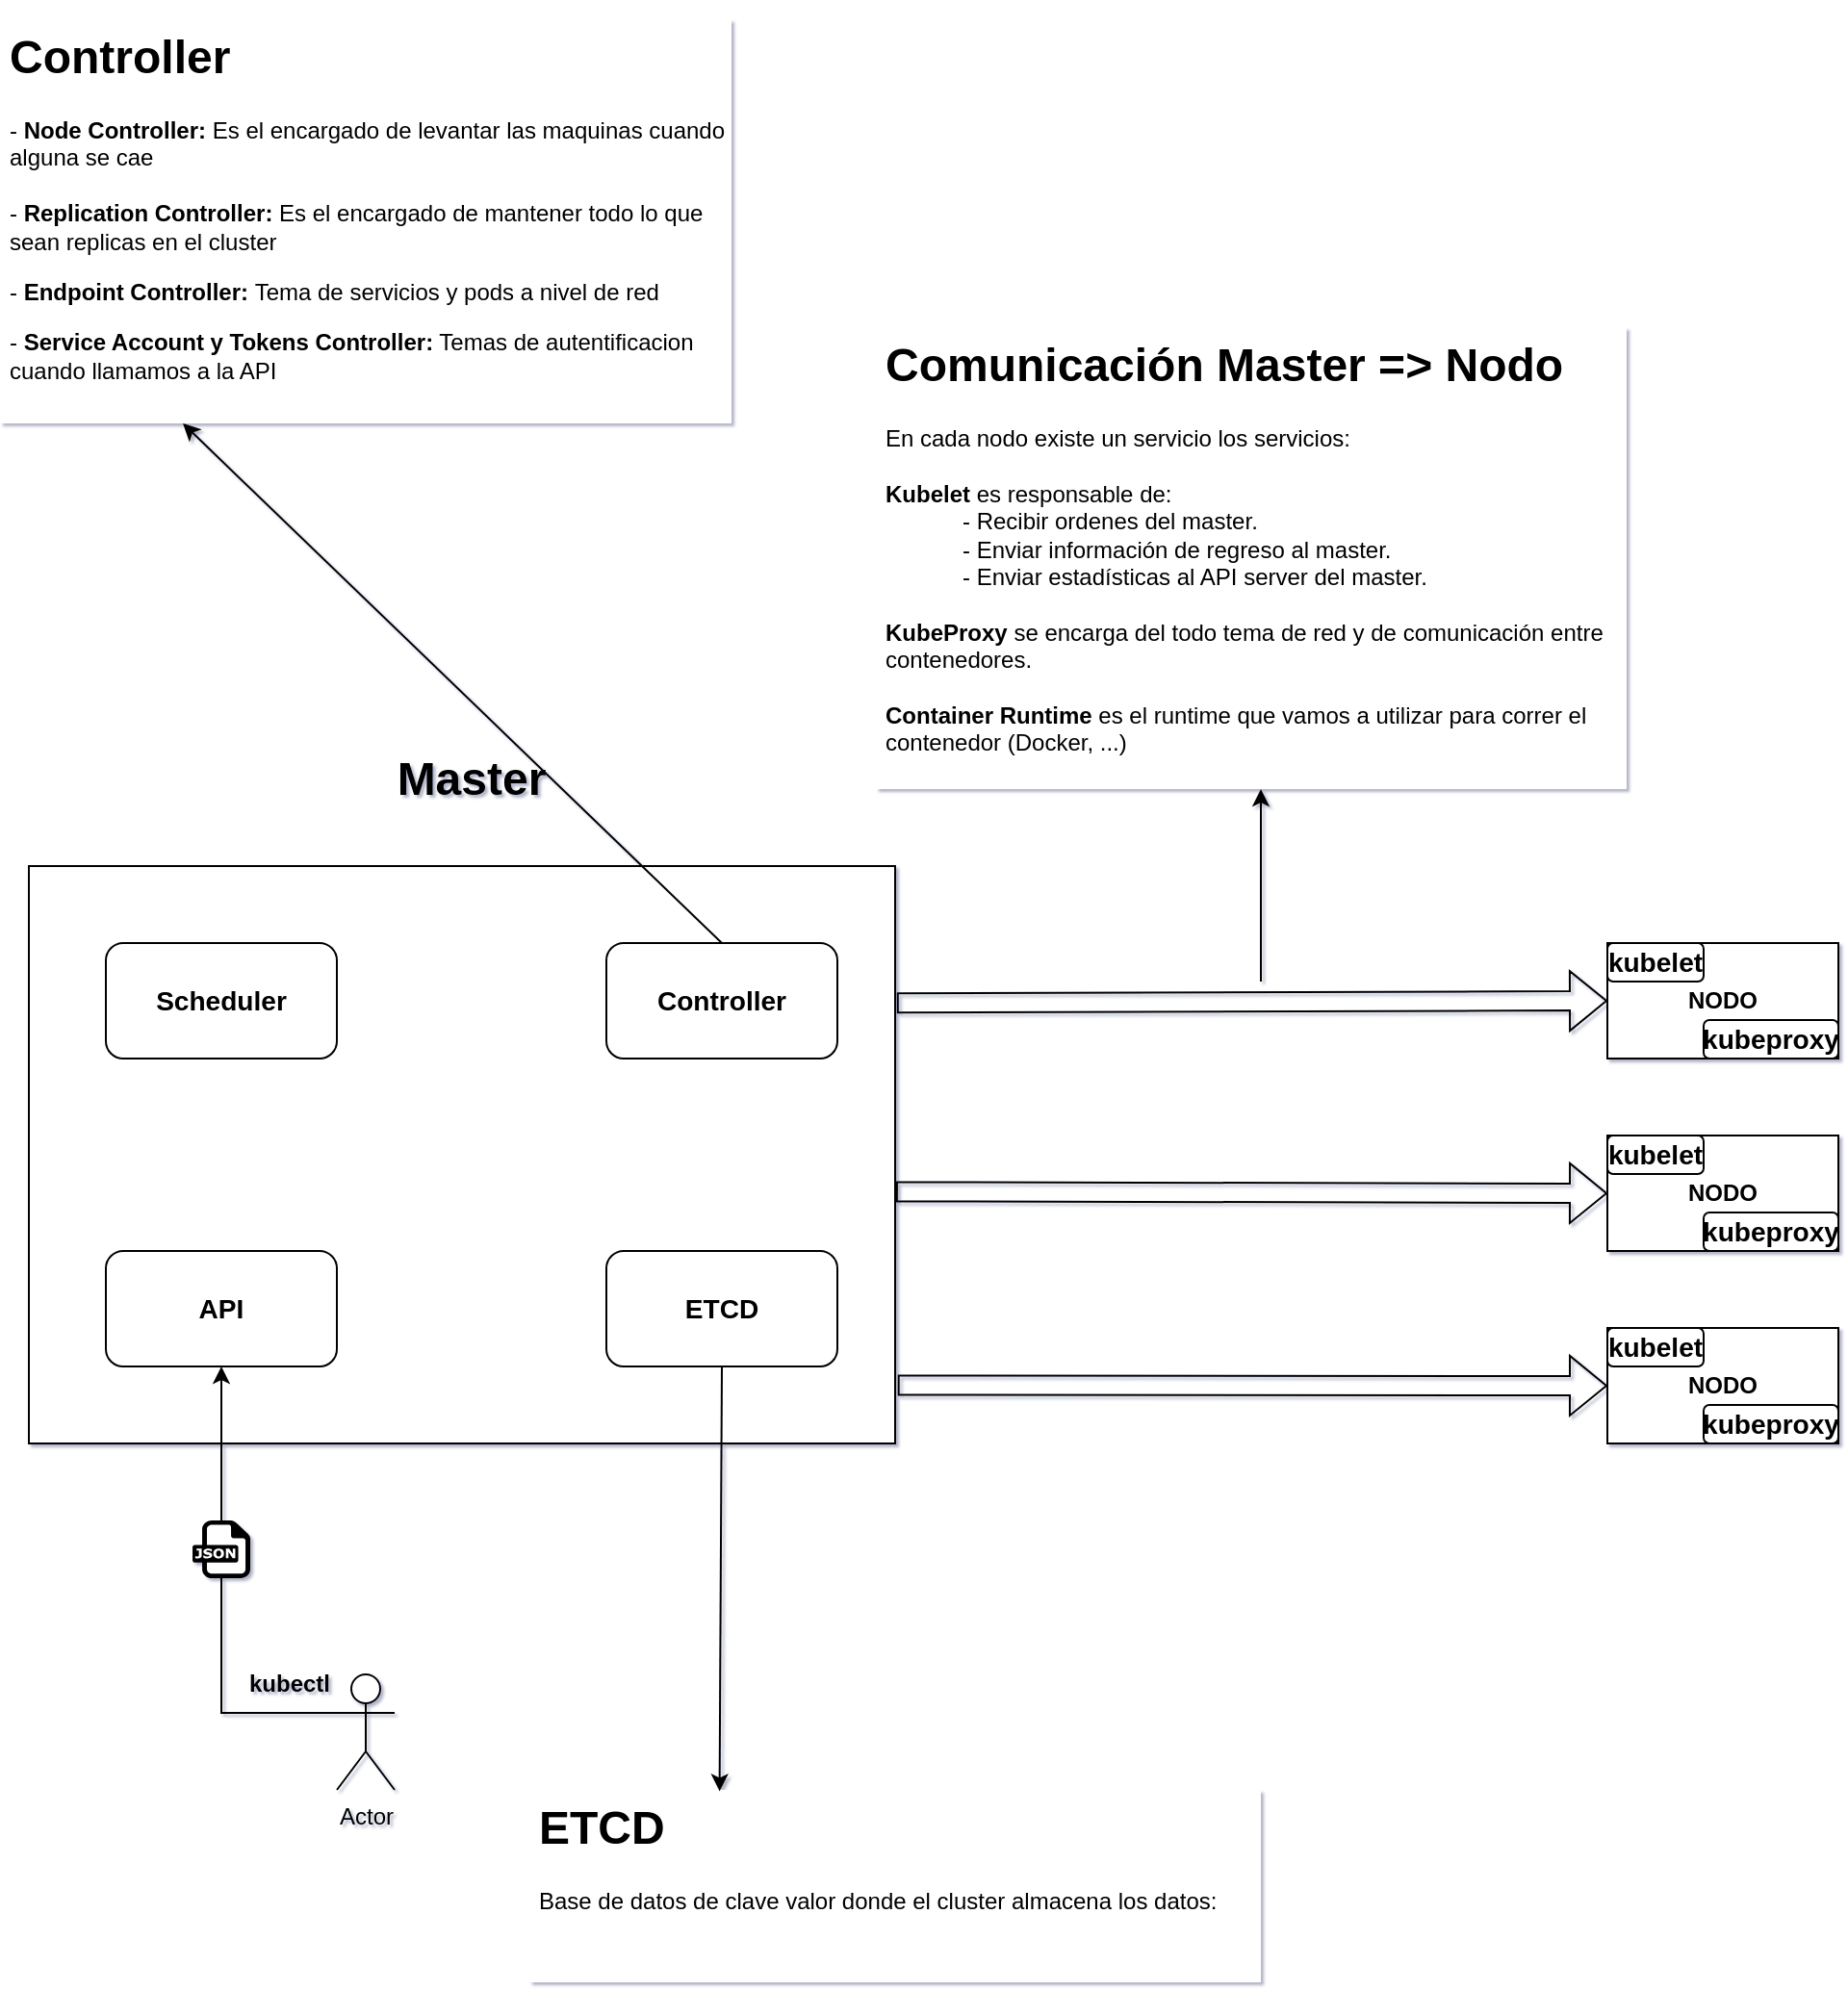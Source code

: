 <mxfile pages="2">
    <diagram name="K8S" id="Vjpy3lBuLtXeKduoaiA-">
        <mxGraphModel dx="1515" dy="5816" grid="1" gridSize="10" guides="1" tooltips="1" connect="1" arrows="1" fold="1" page="1" pageScale="1" pageWidth="3300" pageHeight="4681" math="0" shadow="1">
            <root>
                <mxCell id="0"/>
                <mxCell id="1" parent="0"/>
                <mxCell id="cv1GT-sR5vhkXfy8atz5-1" value="" style="rounded=0;whiteSpace=wrap;html=1;" parent="1" vertex="1">
                    <mxGeometry x="440" y="240" width="450" height="300" as="geometry"/>
                </mxCell>
                <mxCell id="cv1GT-sR5vhkXfy8atz5-2" value="&lt;h1&gt;Master&lt;/h1&gt;" style="text;html=1;strokeColor=none;fillColor=none;align=center;verticalAlign=middle;whiteSpace=wrap;rounded=0;" parent="1" vertex="1">
                    <mxGeometry x="610" y="180" width="120" height="30" as="geometry"/>
                </mxCell>
                <mxCell id="cv1GT-sR5vhkXfy8atz5-3" value="&lt;h3&gt;Scheduler&lt;/h3&gt;" style="rounded=1;whiteSpace=wrap;html=1;" parent="1" vertex="1">
                    <mxGeometry x="480" y="280" width="120" height="60" as="geometry"/>
                </mxCell>
                <mxCell id="cv1GT-sR5vhkXfy8atz5-4" value="&lt;h3&gt;Controller&lt;/h3&gt;" style="rounded=1;whiteSpace=wrap;html=1;" parent="1" vertex="1">
                    <mxGeometry x="740" y="280" width="120" height="60" as="geometry"/>
                </mxCell>
                <mxCell id="cv1GT-sR5vhkXfy8atz5-5" value="&lt;h3&gt;API&lt;/h3&gt;" style="rounded=1;whiteSpace=wrap;html=1;" parent="1" vertex="1">
                    <mxGeometry x="480" y="440" width="120" height="60" as="geometry"/>
                </mxCell>
                <mxCell id="cv1GT-sR5vhkXfy8atz5-6" value="&lt;h1&gt;Controller&lt;/h1&gt;&lt;div&gt;- &lt;b&gt;Node Controller:&lt;/b&gt; Es el encargado de levantar las maquinas cuando alguna se cae&lt;/div&gt;&lt;div&gt;&lt;br&gt;&lt;/div&gt;&lt;div&gt;- &lt;b&gt;Replication Controller:&lt;/b&gt; Es el encargado de mantener todo lo que sean replicas en el cluster&lt;/div&gt;&lt;p&gt;- &lt;b&gt;Endpoint Controller: &lt;/b&gt;Tema de servicios y pods a nivel de red&lt;/p&gt;&lt;p&gt;- &lt;b&gt;Service Account y Tokens Controller:&lt;/b&gt; Temas de autentificacion cuando llamamos a la API&lt;/p&gt;" style="text;html=1;strokeColor=none;fillColor=default;spacing=5;spacingTop=-20;whiteSpace=wrap;overflow=hidden;rounded=0;" parent="1" vertex="1">
                    <mxGeometry x="425" y="-200" width="380" height="210" as="geometry"/>
                </mxCell>
                <mxCell id="cv1GT-sR5vhkXfy8atz5-7" value="" style="endArrow=classic;html=1;rounded=0;entryX=0.25;entryY=1;entryDx=0;entryDy=0;" parent="1" target="cv1GT-sR5vhkXfy8atz5-6" edge="1">
                    <mxGeometry width="50" height="50" relative="1" as="geometry">
                        <mxPoint x="800" y="280" as="sourcePoint"/>
                        <mxPoint x="850" y="230" as="targetPoint"/>
                    </mxGeometry>
                </mxCell>
                <mxCell id="cv1GT-sR5vhkXfy8atz5-8" value="Actor" style="shape=umlActor;verticalLabelPosition=bottom;verticalAlign=top;html=1;outlineConnect=0;" parent="1" vertex="1">
                    <mxGeometry x="600" y="660" width="30" height="60" as="geometry"/>
                </mxCell>
                <mxCell id="cv1GT-sR5vhkXfy8atz5-9" value="&lt;h3&gt;ETCD&lt;/h3&gt;" style="rounded=1;whiteSpace=wrap;html=1;" parent="1" vertex="1">
                    <mxGeometry x="740" y="440" width="120" height="60" as="geometry"/>
                </mxCell>
                <mxCell id="cv1GT-sR5vhkXfy8atz5-10" value="" style="endArrow=classic;html=1;rounded=0;entryX=0.5;entryY=1;entryDx=0;entryDy=0;" parent="1" source="cv1GT-sR5vhkXfy8atz5-12" target="cv1GT-sR5vhkXfy8atz5-5" edge="1">
                    <mxGeometry width="50" height="50" relative="1" as="geometry">
                        <mxPoint x="810" y="290" as="sourcePoint"/>
                        <mxPoint x="970" y="135" as="targetPoint"/>
                        <Array as="points"/>
                    </mxGeometry>
                </mxCell>
                <mxCell id="cv1GT-sR5vhkXfy8atz5-13" value="&lt;b&gt;kubectl&lt;/b&gt;" style="text;html=1;align=center;verticalAlign=middle;resizable=0;points=[];autosize=1;strokeColor=none;fillColor=none;" parent="1" vertex="1">
                    <mxGeometry x="540" y="650" width="70" height="30" as="geometry"/>
                </mxCell>
                <mxCell id="cv1GT-sR5vhkXfy8atz5-14" value="" style="endArrow=none;html=1;rounded=0;entryX=0.5;entryY=1;entryDx=0;entryDy=0;exitX=0;exitY=0.333;exitDx=0;exitDy=0;exitPerimeter=0;endFill=0;" parent="1" source="cv1GT-sR5vhkXfy8atz5-8" target="cv1GT-sR5vhkXfy8atz5-12" edge="1">
                    <mxGeometry width="50" height="50" relative="1" as="geometry">
                        <mxPoint x="600" y="680" as="sourcePoint"/>
                        <mxPoint x="540" y="500" as="targetPoint"/>
                        <Array as="points">
                            <mxPoint x="540" y="680"/>
                        </Array>
                    </mxGeometry>
                </mxCell>
                <mxCell id="cv1GT-sR5vhkXfy8atz5-12" value="" style="dashed=0;outlineConnect=0;html=1;align=center;labelPosition=center;verticalLabelPosition=bottom;verticalAlign=top;shape=mxgraph.weblogos.json" parent="1" vertex="1">
                    <mxGeometry x="525" y="580" width="30" height="30" as="geometry"/>
                </mxCell>
                <mxCell id="cv1GT-sR5vhkXfy8atz5-15" value="&lt;h1&gt;ETCD&lt;/h1&gt;&lt;div&gt;Base de datos de clave valor donde el cluster almacena los datos:&lt;/div&gt;" style="text;html=1;strokeColor=none;fillColor=default;spacing=5;spacingTop=-20;whiteSpace=wrap;overflow=hidden;rounded=0;" parent="1" vertex="1">
                    <mxGeometry x="700" y="720" width="380" height="100" as="geometry"/>
                </mxCell>
                <mxCell id="cv1GT-sR5vhkXfy8atz5-17" value="" style="endArrow=classic;html=1;rounded=0;entryX=0.26;entryY=0.007;entryDx=0;entryDy=0;entryPerimeter=0;" parent="1" target="cv1GT-sR5vhkXfy8atz5-15" edge="1">
                    <mxGeometry width="50" height="50" relative="1" as="geometry">
                        <mxPoint x="800" y="500" as="sourcePoint"/>
                        <mxPoint x="960" y="345" as="targetPoint"/>
                    </mxGeometry>
                </mxCell>
                <mxCell id="cv1GT-sR5vhkXfy8atz5-18" value="&lt;b&gt;NODO&lt;/b&gt;" style="rounded=0;whiteSpace=wrap;html=1;" parent="1" vertex="1">
                    <mxGeometry x="1260" y="280" width="120" height="60" as="geometry"/>
                </mxCell>
                <mxCell id="cv1GT-sR5vhkXfy8atz5-19" value="&lt;b&gt;NODO&lt;/b&gt;" style="rounded=0;whiteSpace=wrap;html=1;" parent="1" vertex="1">
                    <mxGeometry x="1260" y="380" width="120" height="60" as="geometry"/>
                </mxCell>
                <mxCell id="cv1GT-sR5vhkXfy8atz5-20" value="&lt;b&gt;NODO&lt;/b&gt;" style="rounded=0;whiteSpace=wrap;html=1;" parent="1" vertex="1">
                    <mxGeometry x="1260" y="480" width="120" height="60" as="geometry"/>
                </mxCell>
                <mxCell id="cv1GT-sR5vhkXfy8atz5-23" value="" style="shape=flexArrow;endArrow=classic;html=1;rounded=0;entryX=0;entryY=0.5;entryDx=0;entryDy=0;exitX=1.002;exitY=0.237;exitDx=0;exitDy=0;exitPerimeter=0;" parent="1" source="cv1GT-sR5vhkXfy8atz5-1" target="cv1GT-sR5vhkXfy8atz5-18" edge="1">
                    <mxGeometry width="50" height="50" relative="1" as="geometry">
                        <mxPoint x="950" y="330" as="sourcePoint"/>
                        <mxPoint x="1000" y="280" as="targetPoint"/>
                    </mxGeometry>
                </mxCell>
                <mxCell id="cv1GT-sR5vhkXfy8atz5-24" value="" style="shape=flexArrow;endArrow=classic;html=1;rounded=0;entryX=0;entryY=0.5;entryDx=0;entryDy=0;exitX=1.001;exitY=0.564;exitDx=0;exitDy=0;exitPerimeter=0;" parent="1" source="cv1GT-sR5vhkXfy8atz5-1" target="cv1GT-sR5vhkXfy8atz5-19" edge="1">
                    <mxGeometry width="50" height="50" relative="1" as="geometry">
                        <mxPoint x="890" y="405" as="sourcePoint"/>
                        <mxPoint x="1080" y="400" as="targetPoint"/>
                    </mxGeometry>
                </mxCell>
                <mxCell id="cv1GT-sR5vhkXfy8atz5-25" value="" style="shape=flexArrow;endArrow=classic;html=1;rounded=0;entryX=0;entryY=0.5;entryDx=0;entryDy=0;exitX=1.003;exitY=0.899;exitDx=0;exitDy=0;exitPerimeter=0;" parent="1" source="cv1GT-sR5vhkXfy8atz5-1" target="cv1GT-sR5vhkXfy8atz5-20" edge="1">
                    <mxGeometry width="50" height="50" relative="1" as="geometry">
                        <mxPoint x="890.33" y="509.01" as="sourcePoint"/>
                        <mxPoint x="1080" y="510.99" as="targetPoint"/>
                    </mxGeometry>
                </mxCell>
                <mxCell id="cv1GT-sR5vhkXfy8atz5-26" value="&lt;h1&gt;Comunicación Master =&amp;gt; Nodo&lt;/h1&gt;&lt;div&gt;En cada nodo existe un servicio los servicios:&amp;nbsp;&lt;/div&gt;&lt;div&gt;&lt;br&gt;&lt;/div&gt;&lt;div&gt;&lt;b&gt;Kubelet &lt;/b&gt;es responsable de:&lt;/div&gt;&lt;blockquote style=&quot;margin: 0 0 0 40px; border: none; padding: 0px;&quot;&gt;&lt;div&gt;- Recibir ordenes del master.&lt;/div&gt;&lt;div&gt;- Enviar información de regreso al master.&lt;/div&gt;&lt;div&gt;- Enviar estadísticas al API server del master.&lt;/div&gt;&lt;/blockquote&gt;&lt;div&gt;&lt;br&gt;&lt;/div&gt;&lt;div&gt;&lt;b&gt;KubeProxy &lt;/b&gt;se encarga del todo tema de red y de comunicación entre contenedores.&lt;/div&gt;&lt;div&gt;&lt;br&gt;&lt;/div&gt;&lt;div&gt;&lt;b&gt;Container Runtime &lt;/b&gt;es el runtime que vamos a utilizar para correr el contenedor (Docker, ...)&lt;/div&gt;" style="text;html=1;strokeColor=none;fillColor=default;spacing=5;spacingTop=-20;whiteSpace=wrap;overflow=hidden;rounded=0;" parent="1" vertex="1">
                    <mxGeometry x="880" y="-40" width="390" height="240" as="geometry"/>
                </mxCell>
                <mxCell id="cv1GT-sR5vhkXfy8atz5-27" value="&lt;h3&gt;kubelet&lt;/h3&gt;" style="rounded=1;whiteSpace=wrap;html=1;" parent="1" vertex="1">
                    <mxGeometry x="1260" y="280" width="50" height="20" as="geometry"/>
                </mxCell>
                <mxCell id="cv1GT-sR5vhkXfy8atz5-28" value="&lt;h3&gt;kubelet&lt;/h3&gt;" style="rounded=1;whiteSpace=wrap;html=1;" parent="1" vertex="1">
                    <mxGeometry x="1260" y="380" width="50" height="20" as="geometry"/>
                </mxCell>
                <mxCell id="cv1GT-sR5vhkXfy8atz5-29" value="&lt;h3&gt;kubelet&lt;/h3&gt;" style="rounded=1;whiteSpace=wrap;html=1;" parent="1" vertex="1">
                    <mxGeometry x="1260" y="480" width="50" height="20" as="geometry"/>
                </mxCell>
                <mxCell id="cv1GT-sR5vhkXfy8atz5-30" value="" style="endArrow=classic;html=1;rounded=0;entryX=0.25;entryY=1;entryDx=0;entryDy=0;" parent="1" edge="1">
                    <mxGeometry width="50" height="50" relative="1" as="geometry">
                        <mxPoint x="1080" y="300" as="sourcePoint"/>
                        <mxPoint x="1080" y="200" as="targetPoint"/>
                    </mxGeometry>
                </mxCell>
                <mxCell id="cv1GT-sR5vhkXfy8atz5-31" value="&lt;h3&gt;kubeproxy&lt;/h3&gt;" style="rounded=1;whiteSpace=wrap;html=1;" parent="1" vertex="1">
                    <mxGeometry x="1310" y="320" width="70" height="20" as="geometry"/>
                </mxCell>
                <mxCell id="cv1GT-sR5vhkXfy8atz5-32" value="&lt;h3&gt;kubeproxy&lt;/h3&gt;" style="rounded=1;whiteSpace=wrap;html=1;" parent="1" vertex="1">
                    <mxGeometry x="1310" y="420" width="70" height="20" as="geometry"/>
                </mxCell>
                <mxCell id="cv1GT-sR5vhkXfy8atz5-33" value="&lt;h3&gt;kubeproxy&lt;/h3&gt;" style="rounded=1;whiteSpace=wrap;html=1;" parent="1" vertex="1">
                    <mxGeometry x="1310" y="520" width="70" height="20" as="geometry"/>
                </mxCell>
            </root>
        </mxGraphModel>
    </diagram>
    <diagram id="61Wq1ktY6V_UcU-5DUyr" name="History">
        <mxGraphModel dx="2020" dy="1513" grid="1" gridSize="10" guides="1" tooltips="1" connect="1" arrows="1" fold="1" page="1" pageScale="1" pageWidth="3300" pageHeight="4681" math="0" shadow="0">
            <root>
                <mxCell id="0"/>
                <mxCell id="1" parent="0"/>
                <mxCell id="0SYi9y5Q27PvZOcWCQNd-48" value="" style="rounded=1;whiteSpace=wrap;html=1;" parent="1" vertex="1">
                    <mxGeometry x="1490" y="360" width="300" height="300" as="geometry"/>
                </mxCell>
                <mxCell id="0SYi9y5Q27PvZOcWCQNd-47" value="" style="rounded=1;whiteSpace=wrap;html=1;" parent="1" vertex="1">
                    <mxGeometry x="1050" y="320" width="300" height="340" as="geometry"/>
                </mxCell>
                <mxCell id="0SYi9y5Q27PvZOcWCQNd-46" value="" style="rounded=1;whiteSpace=wrap;html=1;" parent="1" vertex="1">
                    <mxGeometry x="610" y="480" width="300" height="180" as="geometry"/>
                </mxCell>
                <mxCell id="0SYi9y5Q27PvZOcWCQNd-14" value="&lt;br&gt;&lt;br&gt;&lt;br&gt;&lt;br&gt;&lt;br&gt;&lt;br&gt;&lt;br&gt;&lt;br&gt;Maquina Virtual" style="rounded=0;whiteSpace=wrap;html=1;align=center;" parent="1" vertex="1">
                    <mxGeometry x="1060" y="340" width="110" height="150" as="geometry"/>
                </mxCell>
                <mxCell id="0SYi9y5Q27PvZOcWCQNd-1" value="Hardware" style="rounded=0;whiteSpace=wrap;html=1;" parent="1" vertex="1">
                    <mxGeometry x="620" y="600" width="280" height="40" as="geometry"/>
                </mxCell>
                <mxCell id="0SYi9y5Q27PvZOcWCQNd-2" value="OS" style="rounded=0;whiteSpace=wrap;html=1;" parent="1" vertex="1">
                    <mxGeometry x="620" y="550" width="280" height="40" as="geometry"/>
                </mxCell>
                <mxCell id="0SYi9y5Q27PvZOcWCQNd-3" value="APP" style="rounded=0;whiteSpace=wrap;html=1;" parent="1" vertex="1">
                    <mxGeometry x="620" y="500" width="40" height="40" as="geometry"/>
                </mxCell>
                <mxCell id="0SYi9y5Q27PvZOcWCQNd-4" value="APP" style="rounded=0;whiteSpace=wrap;html=1;" parent="1" vertex="1">
                    <mxGeometry x="700" y="500" width="40" height="40" as="geometry"/>
                </mxCell>
                <mxCell id="0SYi9y5Q27PvZOcWCQNd-5" value="APP" style="rounded=0;whiteSpace=wrap;html=1;" parent="1" vertex="1">
                    <mxGeometry x="780" y="500" width="40" height="40" as="geometry"/>
                </mxCell>
                <mxCell id="0SYi9y5Q27PvZOcWCQNd-6" value="APP" style="rounded=0;whiteSpace=wrap;html=1;" parent="1" vertex="1">
                    <mxGeometry x="860" y="500" width="40" height="40" as="geometry"/>
                </mxCell>
                <mxCell id="0SYi9y5Q27PvZOcWCQNd-7" value="Hardware" style="rounded=0;whiteSpace=wrap;html=1;" parent="1" vertex="1">
                    <mxGeometry x="1060" y="600" width="280" height="40" as="geometry"/>
                </mxCell>
                <mxCell id="0SYi9y5Q27PvZOcWCQNd-8" value="OS" style="rounded=0;whiteSpace=wrap;html=1;" parent="1" vertex="1">
                    <mxGeometry x="1060" y="550" width="280" height="40" as="geometry"/>
                </mxCell>
                <mxCell id="0SYi9y5Q27PvZOcWCQNd-9" value="APP" style="rounded=0;whiteSpace=wrap;html=1;" parent="1" vertex="1">
                    <mxGeometry x="1060" y="340" width="40" height="40" as="geometry"/>
                </mxCell>
                <mxCell id="0SYi9y5Q27PvZOcWCQNd-13" value="Hypervisor" style="rounded=0;whiteSpace=wrap;html=1;" parent="1" vertex="1">
                    <mxGeometry x="1060" y="500" width="280" height="40" as="geometry"/>
                </mxCell>
                <mxCell id="0SYi9y5Q27PvZOcWCQNd-15" value="APP" style="rounded=0;whiteSpace=wrap;html=1;" parent="1" vertex="1">
                    <mxGeometry x="1130" y="340" width="40" height="40" as="geometry"/>
                </mxCell>
                <mxCell id="0SYi9y5Q27PvZOcWCQNd-16" value="Bin / Library" style="rounded=0;whiteSpace=wrap;html=1;" parent="1" vertex="1">
                    <mxGeometry x="1070" y="390" width="90" height="30" as="geometry"/>
                </mxCell>
                <mxCell id="0SYi9y5Q27PvZOcWCQNd-17" value="OS" style="rounded=0;whiteSpace=wrap;html=1;" parent="1" vertex="1">
                    <mxGeometry x="1070" y="430" width="90" height="30" as="geometry"/>
                </mxCell>
                <mxCell id="0SYi9y5Q27PvZOcWCQNd-19" value="&lt;br&gt;&lt;br&gt;&lt;br&gt;&lt;br&gt;&lt;br&gt;&lt;br&gt;&lt;br&gt;&lt;br&gt;Maquina Virtual" style="rounded=0;whiteSpace=wrap;html=1;align=center;" parent="1" vertex="1">
                    <mxGeometry x="1230" y="340" width="110" height="150" as="geometry"/>
                </mxCell>
                <mxCell id="0SYi9y5Q27PvZOcWCQNd-20" value="APP" style="rounded=0;whiteSpace=wrap;html=1;" parent="1" vertex="1">
                    <mxGeometry x="1230" y="340" width="40" height="40" as="geometry"/>
                </mxCell>
                <mxCell id="0SYi9y5Q27PvZOcWCQNd-21" value="APP" style="rounded=0;whiteSpace=wrap;html=1;" parent="1" vertex="1">
                    <mxGeometry x="1300" y="340" width="40" height="40" as="geometry"/>
                </mxCell>
                <mxCell id="0SYi9y5Q27PvZOcWCQNd-22" value="Bin / Library" style="rounded=0;whiteSpace=wrap;html=1;" parent="1" vertex="1">
                    <mxGeometry x="1240" y="390" width="90" height="30" as="geometry"/>
                </mxCell>
                <mxCell id="0SYi9y5Q27PvZOcWCQNd-23" value="OS" style="rounded=0;whiteSpace=wrap;html=1;" parent="1" vertex="1">
                    <mxGeometry x="1240" y="430" width="90" height="30" as="geometry"/>
                </mxCell>
                <mxCell id="0SYi9y5Q27PvZOcWCQNd-24" value="&lt;br&gt;&lt;br&gt;&lt;br&gt;&lt;br&gt;&lt;br&gt;&lt;br&gt;Container" style="rounded=0;whiteSpace=wrap;html=1;align=center;" parent="1" vertex="1">
                    <mxGeometry x="1500" y="380" width="110" height="110" as="geometry"/>
                </mxCell>
                <mxCell id="0SYi9y5Q27PvZOcWCQNd-25" value="Hardware" style="rounded=0;whiteSpace=wrap;html=1;" parent="1" vertex="1">
                    <mxGeometry x="1500" y="600" width="280" height="40" as="geometry"/>
                </mxCell>
                <mxCell id="0SYi9y5Q27PvZOcWCQNd-26" value="OS" style="rounded=0;whiteSpace=wrap;html=1;" parent="1" vertex="1">
                    <mxGeometry x="1500" y="550" width="280" height="40" as="geometry"/>
                </mxCell>
                <mxCell id="0SYi9y5Q27PvZOcWCQNd-27" value="APP" style="rounded=0;whiteSpace=wrap;html=1;direction=south;" parent="1" vertex="1">
                    <mxGeometry x="1510" y="390" width="90" height="20" as="geometry"/>
                </mxCell>
                <mxCell id="0SYi9y5Q27PvZOcWCQNd-28" value="Container Runtime" style="rounded=0;whiteSpace=wrap;html=1;" parent="1" vertex="1">
                    <mxGeometry x="1500" y="500" width="280" height="40" as="geometry"/>
                </mxCell>
                <mxCell id="0SYi9y5Q27PvZOcWCQNd-30" value="Bin / Library" style="rounded=0;whiteSpace=wrap;html=1;" parent="1" vertex="1">
                    <mxGeometry x="1510" y="420" width="90" height="30" as="geometry"/>
                </mxCell>
                <mxCell id="cyuRHEraqiuuu7gUUixJ-2" style="edgeStyle=orthogonalEdgeStyle;rounded=0;orthogonalLoop=1;jettySize=auto;html=1;exitX=1;exitY=0.25;exitDx=0;exitDy=0;entryX=0.5;entryY=1;entryDx=0;entryDy=0;" parent="1" source="0SYi9y5Q27PvZOcWCQNd-38" target="cyuRHEraqiuuu7gUUixJ-1" edge="1">
                    <mxGeometry relative="1" as="geometry"/>
                </mxCell>
                <mxCell id="0SYi9y5Q27PvZOcWCQNd-38" value="&lt;br&gt;&lt;br&gt;&lt;br&gt;&lt;br&gt;&lt;br&gt;&lt;br&gt;Container" style="rounded=0;whiteSpace=wrap;html=1;align=center;" parent="1" vertex="1">
                    <mxGeometry x="1670" y="380" width="110" height="110" as="geometry"/>
                </mxCell>
                <mxCell id="0SYi9y5Q27PvZOcWCQNd-39" value="APP" style="rounded=0;whiteSpace=wrap;html=1;direction=south;" parent="1" vertex="1">
                    <mxGeometry x="1680" y="390" width="90" height="20" as="geometry"/>
                </mxCell>
                <mxCell id="0SYi9y5Q27PvZOcWCQNd-40" value="Bin / Library" style="rounded=0;whiteSpace=wrap;html=1;" parent="1" vertex="1">
                    <mxGeometry x="1680" y="420" width="90" height="30" as="geometry"/>
                </mxCell>
                <mxCell id="0SYi9y5Q27PvZOcWCQNd-41" value="&lt;h2&gt;Traditional Deployment&lt;/h2&gt;" style="text;html=1;strokeColor=none;fillColor=none;align=center;verticalAlign=middle;whiteSpace=wrap;rounded=0;" parent="1" vertex="1">
                    <mxGeometry x="640" y="690" width="230" height="50" as="geometry"/>
                </mxCell>
                <mxCell id="0SYi9y5Q27PvZOcWCQNd-42" value="&lt;h2&gt;Virtualized Deployment&lt;/h2&gt;" style="text;html=1;strokeColor=none;fillColor=none;align=center;verticalAlign=middle;whiteSpace=wrap;rounded=0;" parent="1" vertex="1">
                    <mxGeometry x="1085" y="690" width="230" height="50" as="geometry"/>
                </mxCell>
                <mxCell id="0SYi9y5Q27PvZOcWCQNd-43" value="&lt;h2&gt;Container Deployment&lt;/h2&gt;" style="text;html=1;strokeColor=none;fillColor=none;align=center;verticalAlign=middle;whiteSpace=wrap;rounded=0;" parent="1" vertex="1">
                    <mxGeometry x="1525" y="690" width="230" height="50" as="geometry"/>
                </mxCell>
                <mxCell id="0SYi9y5Q27PvZOcWCQNd-44" value="" style="shape=flexArrow;endArrow=classic;html=1;rounded=0;" parent="1" edge="1">
                    <mxGeometry width="50" height="50" relative="1" as="geometry">
                        <mxPoint x="930" y="720" as="sourcePoint"/>
                        <mxPoint x="1050" y="720" as="targetPoint"/>
                    </mxGeometry>
                </mxCell>
                <mxCell id="0SYi9y5Q27PvZOcWCQNd-45" value="" style="shape=flexArrow;endArrow=classic;html=1;rounded=0;" parent="1" edge="1">
                    <mxGeometry width="50" height="50" relative="1" as="geometry">
                        <mxPoint x="1360" y="720" as="sourcePoint"/>
                        <mxPoint x="1480" y="720" as="targetPoint"/>
                    </mxGeometry>
                </mxCell>
                <mxCell id="0SYi9y5Q27PvZOcWCQNd-49" value="&lt;h1&gt;Funcionamiento de un Contenedor:&lt;/h1&gt;&lt;p&gt;Un contenedor se ejecuta de manera aislada en un namespace. Un contenedor crea:&lt;/p&gt;&lt;p&gt;&lt;/p&gt;&lt;ul&gt;&lt;li&gt;IPC - Inter Process Communication&lt;/li&gt;&lt;li&gt;Cgroups&lt;/li&gt;&lt;li&gt;Network- Cada contenedor tiene su propia namespace de network&lt;/li&gt;&lt;li&gt;Mount - Para crear un sistema de archivos en el contenedor&lt;/li&gt;&lt;li&gt;PID. ID de los procesos dentro del contenedor&lt;/li&gt;&lt;li&gt;User&lt;/li&gt;&lt;li&gt;UTS - Unix Timesharing System: Hereda un hostname unico&lt;/li&gt;&lt;/ul&gt;&lt;p&gt;&lt;/p&gt;" style="text;html=1;strokeColor=none;fillColor=none;spacing=5;spacingTop=-20;whiteSpace=wrap;overflow=hidden;rounded=0;labelBackgroundColor=default;" parent="1" vertex="1">
                    <mxGeometry x="1490" y="780" width="355" height="280" as="geometry"/>
                </mxCell>
                <mxCell id="cyuRHEraqiuuu7gUUixJ-4" style="edgeStyle=orthogonalEdgeStyle;rounded=0;orthogonalLoop=1;jettySize=auto;html=1;entryX=0.5;entryY=1;entryDx=0;entryDy=0;" parent="1" source="cyuRHEraqiuuu7gUUixJ-1" target="cyuRHEraqiuuu7gUUixJ-3" edge="1">
                    <mxGeometry relative="1" as="geometry"/>
                </mxCell>
                <mxCell id="cyuRHEraqiuuu7gUUixJ-1" value="LXC = Linux Container" style="text;html=1;strokeColor=none;fillColor=default;align=center;verticalAlign=middle;whiteSpace=wrap;rounded=0;gradientColor=none;" parent="1" vertex="1">
                    <mxGeometry x="1830" y="360" width="140" height="20" as="geometry"/>
                </mxCell>
                <mxCell id="cyuRHEraqiuuu7gUUixJ-3" value="Docker" style="text;html=1;strokeColor=none;fillColor=default;align=center;verticalAlign=middle;whiteSpace=wrap;rounded=0;gradientColor=none;" parent="1" vertex="1">
                    <mxGeometry x="1830" y="320" width="140" height="20" as="geometry"/>
                </mxCell>
                <mxCell id="cyuRHEraqiuuu7gUUixJ-8" value="" style="rounded=1;whiteSpace=wrap;html=1;" parent="1" vertex="1">
                    <mxGeometry x="1085" y="1180" width="715" height="410" as="geometry"/>
                </mxCell>
                <mxCell id="cyuRHEraqiuuu7gUUixJ-23" value="" style="rounded=1;whiteSpace=wrap;html=1;" parent="1" vertex="1">
                    <mxGeometry x="1110" y="1190" width="300" height="170" as="geometry"/>
                </mxCell>
                <mxCell id="cyuRHEraqiuuu7gUUixJ-9" value="&lt;br&gt;&lt;br&gt;&lt;br&gt;&lt;br&gt;&lt;br&gt;&lt;br&gt;Container" style="rounded=0;whiteSpace=wrap;html=1;align=center;" parent="1" vertex="1">
                    <mxGeometry x="1120" y="1225" width="110" height="110" as="geometry"/>
                </mxCell>
                <mxCell id="cyuRHEraqiuuu7gUUixJ-10" value="Hardware" style="rounded=0;whiteSpace=wrap;html=1;" parent="1" vertex="1">
                    <mxGeometry x="1095" y="1480" width="685" height="40" as="geometry"/>
                </mxCell>
                <mxCell id="cyuRHEraqiuuu7gUUixJ-11" value="OS" style="rounded=0;whiteSpace=wrap;html=1;" parent="1" vertex="1">
                    <mxGeometry x="1095" y="1430" width="685" height="40" as="geometry"/>
                </mxCell>
                <mxCell id="cyuRHEraqiuuu7gUUixJ-12" value="APP" style="rounded=0;whiteSpace=wrap;html=1;direction=south;" parent="1" vertex="1">
                    <mxGeometry x="1130" y="1235" width="90" height="20" as="geometry"/>
                </mxCell>
                <mxCell id="cyuRHEraqiuuu7gUUixJ-13" value="Container Runtime" style="rounded=0;whiteSpace=wrap;html=1;" parent="1" vertex="1">
                    <mxGeometry x="1095" y="1380" width="685" height="40" as="geometry"/>
                </mxCell>
                <mxCell id="cyuRHEraqiuuu7gUUixJ-14" value="Bin / Library" style="rounded=0;whiteSpace=wrap;html=1;" parent="1" vertex="1">
                    <mxGeometry x="1130" y="1265" width="90" height="30" as="geometry"/>
                </mxCell>
                <mxCell id="cyuRHEraqiuuu7gUUixJ-16" value="&lt;br&gt;&lt;br&gt;&lt;br&gt;&lt;br&gt;&lt;br&gt;&lt;br&gt;Container" style="rounded=0;whiteSpace=wrap;html=1;align=center;" parent="1" vertex="1">
                    <mxGeometry x="1270" y="1225" width="110" height="110" as="geometry"/>
                </mxCell>
                <mxCell id="cyuRHEraqiuuu7gUUixJ-17" value="APP" style="rounded=0;whiteSpace=wrap;html=1;direction=south;" parent="1" vertex="1">
                    <mxGeometry x="1280" y="1235" width="90" height="20" as="geometry"/>
                </mxCell>
                <mxCell id="cyuRHEraqiuuu7gUUixJ-18" value="Bin / Library" style="rounded=0;whiteSpace=wrap;html=1;" parent="1" vertex="1">
                    <mxGeometry x="1280" y="1265" width="90" height="30" as="geometry"/>
                </mxCell>
                <mxCell id="cyuRHEraqiuuu7gUUixJ-24" value="&lt;b&gt;POD&lt;/b&gt;" style="text;html=1;strokeColor=none;fillColor=none;align=center;verticalAlign=middle;whiteSpace=wrap;rounded=0;" parent="1" vertex="1">
                    <mxGeometry x="1220" y="1195" width="60" height="30" as="geometry"/>
                </mxCell>
                <mxCell id="cyuRHEraqiuuu7gUUixJ-26" style="edgeStyle=orthogonalEdgeStyle;rounded=0;orthogonalLoop=1;jettySize=auto;html=1;entryX=0;entryY=0.5;entryDx=0;entryDy=0;" parent="1" source="cyuRHEraqiuuu7gUUixJ-25" target="cyuRHEraqiuuu7gUUixJ-23" edge="1">
                    <mxGeometry relative="1" as="geometry"/>
                </mxCell>
                <mxCell id="cyuRHEraqiuuu7gUUixJ-25" value="&lt;h1&gt;&lt;span style=&quot;&quot;&gt;POD&lt;/span&gt;&lt;/h1&gt;&lt;h1&gt;&lt;span style=&quot;font-size: 12px; font-weight: 400;&quot;&gt;Es un contenedor o conjunto de contenedores que comparten namespaces entre si. Los namespaces que comparten son:&lt;/span&gt;&lt;/h1&gt;&lt;div&gt;&lt;ul&gt;&lt;li&gt;RED: El pod tiene una sola IP y entre ellos pueden verse por localhost&lt;/li&gt;&lt;li&gt;&lt;span style=&quot;font-size: 12px; font-weight: 400;&quot;&gt;IPC: Los contenedores pueden verse los procesos entre si.&lt;/span&gt;&lt;/li&gt;&lt;li&gt;&lt;span style=&quot;font-size: 12px; font-weight: 400;&quot;&gt;UTS: Comparte el hostname entre todos los contenedores&lt;/span&gt;&lt;/li&gt;&lt;/ul&gt;&lt;div&gt;Recordar que el POD no corre, lo que corre son los contenedores. El POD solo es un wrapper para que los contenedores puedan compartan las características que se mencionaron antes&lt;/div&gt;&lt;/div&gt;" style="text;html=1;strokeColor=none;fillColor=none;spacing=5;spacingTop=-20;whiteSpace=wrap;overflow=hidden;rounded=0;labelBackgroundColor=default;" parent="1" vertex="1">
                    <mxGeometry x="610" y="1112.5" width="270" height="325" as="geometry"/>
                </mxCell>
            </root>
        </mxGraphModel>
    </diagram>
    <diagram id="g4vl7E_53OjvzNjKToBk" name="ReplicaSet">
        <mxGraphModel dx="1026" dy="305" grid="1" gridSize="10" guides="1" tooltips="1" connect="1" arrows="1" fold="1" page="1" pageScale="1" pageWidth="3300" pageHeight="4681" math="0" shadow="0">
            <root>
                <mxCell id="0"/>
                <mxCell id="1" parent="0"/>
                <mxCell id="cfL1AlVG3jSyWJQlg9pp-3" style="edgeStyle=none;html=1;" edge="1" parent="1" source="cfL1AlVG3jSyWJQlg9pp-1" target="cfL1AlVG3jSyWJQlg9pp-2">
                    <mxGeometry relative="1" as="geometry"/>
                </mxCell>
                <mxCell id="cfL1AlVG3jSyWJQlg9pp-6" style="edgeStyle=none;html=1;entryX=0.5;entryY=0;entryDx=0;entryDy=0;" edge="1" parent="1" source="cfL1AlVG3jSyWJQlg9pp-1" target="cfL1AlVG3jSyWJQlg9pp-4">
                    <mxGeometry relative="1" as="geometry">
                        <Array as="points">
                            <mxPoint x="580" y="500"/>
                            <mxPoint x="460" y="500"/>
                        </Array>
                    </mxGeometry>
                </mxCell>
                <mxCell id="cfL1AlVG3jSyWJQlg9pp-7" style="edgeStyle=none;html=1;entryX=0.5;entryY=0;entryDx=0;entryDy=0;" edge="1" parent="1" source="cfL1AlVG3jSyWJQlg9pp-1" target="cfL1AlVG3jSyWJQlg9pp-5">
                    <mxGeometry relative="1" as="geometry">
                        <Array as="points">
                            <mxPoint x="580" y="500"/>
                            <mxPoint x="700" y="500"/>
                        </Array>
                    </mxGeometry>
                </mxCell>
                <mxCell id="cfL1AlVG3jSyWJQlg9pp-1" value="RS" style="rounded=0;whiteSpace=wrap;html=1;" vertex="1" parent="1">
                    <mxGeometry x="520" y="400" width="120" height="60" as="geometry"/>
                </mxCell>
                <mxCell id="cfL1AlVG3jSyWJQlg9pp-2" value="&lt;h1&gt;ReplicaSet (RS)&lt;/h1&gt;&lt;p&gt;Es el encargado de crear y mantener N pods en el tiempo.&lt;/p&gt;&lt;p&gt;Recibe un template en YAML de lo que seria el pod a crear y le decimos el numero que pods con ese template que tiene que crear y el se encarga de crearlos y mantenertlos, es decir, si uno muere, levanta otro nuevo manteniendo siempre el numero de pods que le hemos dicho que cree.&lt;/p&gt;&lt;p&gt;Para mantener los pods, el RS necesita de los &lt;b&gt;&lt;i&gt;&lt;u&gt;labels&lt;/u&gt;&lt;/i&gt;&lt;/b&gt;. Siempre mirara si hay algun pod con ese label y sino lo hay lo crea. Ademas utiliza el &lt;b&gt;&lt;i&gt;&lt;u&gt;Owner reference&lt;/u&gt;&lt;/i&gt;&lt;/b&gt; que se encarga de identifcar el dueño del pod es decir, que RS ha creado ese pod.&lt;/p&gt;" style="text;html=1;strokeColor=none;fillColor=default;spacing=5;spacingTop=-20;whiteSpace=wrap;overflow=hidden;rounded=0;" vertex="1" parent="1">
                    <mxGeometry x="400" y="90" width="360" height="230" as="geometry"/>
                </mxCell>
                <mxCell id="cfL1AlVG3jSyWJQlg9pp-4" value="Pod 1" style="rounded=0;whiteSpace=wrap;html=1;fillColor=default;" vertex="1" parent="1">
                    <mxGeometry x="400" y="560" width="120" height="60" as="geometry"/>
                </mxCell>
                <mxCell id="cfL1AlVG3jSyWJQlg9pp-5" value="Pod 2" style="rounded=0;whiteSpace=wrap;html=1;fillColor=default;" vertex="1" parent="1">
                    <mxGeometry x="640" y="560" width="120" height="60" as="geometry"/>
                </mxCell>
                <mxCell id="cfL1AlVG3jSyWJQlg9pp-11" value="OwnerReference" style="text;html=1;strokeColor=none;fillColor=none;align=center;verticalAlign=middle;whiteSpace=wrap;rounded=0;" vertex="1" parent="1">
                    <mxGeometry x="450" y="460" width="60" height="30" as="geometry"/>
                </mxCell>
                <mxCell id="cfL1AlVG3jSyWJQlg9pp-12" value="OwnerReference" style="text;html=1;strokeColor=none;fillColor=none;align=center;verticalAlign=middle;whiteSpace=wrap;rounded=0;" vertex="1" parent="1">
                    <mxGeometry x="660" y="460" width="60" height="30" as="geometry"/>
                </mxCell>
                <mxCell id="cfL1AlVG3jSyWJQlg9pp-14" value="Label" style="text;html=1;strokeColor=none;fillColor=none;align=center;verticalAlign=middle;whiteSpace=wrap;rounded=0;" vertex="1" parent="1">
                    <mxGeometry x="490" y="520" width="60" height="30" as="geometry"/>
                </mxCell>
                <mxCell id="cfL1AlVG3jSyWJQlg9pp-15" value="Label" style="text;html=1;strokeColor=none;fillColor=none;align=center;verticalAlign=middle;whiteSpace=wrap;rounded=0;" vertex="1" parent="1">
                    <mxGeometry x="620" y="520" width="60" height="30" as="geometry"/>
                </mxCell>
            </root>
        </mxGraphModel>
    </diagram>
    <diagram id="3OfP-L4JUWNzszV0UfFD" name="Deployment">
        <mxGraphModel dx="1246" dy="370" grid="1" gridSize="10" guides="1" tooltips="1" connect="1" arrows="1" fold="1" page="1" pageScale="1" pageWidth="3300" pageHeight="4681" math="0" shadow="0">
            <root>
                <mxCell id="0"/>
                <mxCell id="1" parent="0"/>
                <mxCell id="MOwr-KYxJ_QCx4cnH7gd-10" style="edgeStyle=none;html=1;entryX=0.5;entryY=0;entryDx=0;entryDy=0;" edge="1" parent="1" source="4E8l1dpRFX3Ebn8TDlHh-1" target="MOwr-KYxJ_QCx4cnH7gd-3">
                    <mxGeometry relative="1" as="geometry">
                        <Array as="points">
                            <mxPoint x="700" y="460"/>
                            <mxPoint x="460" y="460"/>
                        </Array>
                    </mxGeometry>
                </mxCell>
                <mxCell id="MOwr-KYxJ_QCx4cnH7gd-14" style="edgeStyle=none;html=1;entryX=0.5;entryY=1;entryDx=0;entryDy=0;" edge="1" parent="1" source="4E8l1dpRFX3Ebn8TDlHh-1" target="MOwr-KYxJ_QCx4cnH7gd-11">
                    <mxGeometry relative="1" as="geometry"/>
                </mxCell>
                <mxCell id="4E8l1dpRFX3Ebn8TDlHh-1" value="Deployment" style="rounded=0;whiteSpace=wrap;html=1;fillColor=default;" vertex="1" parent="1">
                    <mxGeometry x="640" y="360" width="120" height="60" as="geometry"/>
                </mxCell>
                <mxCell id="MOwr-KYxJ_QCx4cnH7gd-1" style="edgeStyle=none;html=1;entryX=0.5;entryY=0;entryDx=0;entryDy=0;" edge="1" parent="1" source="MOwr-KYxJ_QCx4cnH7gd-3" target="MOwr-KYxJ_QCx4cnH7gd-4">
                    <mxGeometry relative="1" as="geometry">
                        <Array as="points">
                            <mxPoint x="460" y="600"/>
                            <mxPoint x="340" y="600"/>
                        </Array>
                    </mxGeometry>
                </mxCell>
                <mxCell id="MOwr-KYxJ_QCx4cnH7gd-2" style="edgeStyle=none;html=1;entryX=0.5;entryY=0;entryDx=0;entryDy=0;" edge="1" parent="1" source="MOwr-KYxJ_QCx4cnH7gd-3" target="MOwr-KYxJ_QCx4cnH7gd-5">
                    <mxGeometry relative="1" as="geometry">
                        <Array as="points">
                            <mxPoint x="460" y="600"/>
                            <mxPoint x="580" y="600"/>
                        </Array>
                    </mxGeometry>
                </mxCell>
                <mxCell id="MOwr-KYxJ_QCx4cnH7gd-3" value="RS" style="rounded=0;whiteSpace=wrap;html=1;" vertex="1" parent="1">
                    <mxGeometry x="400" y="500" width="120" height="60" as="geometry"/>
                </mxCell>
                <mxCell id="MOwr-KYxJ_QCx4cnH7gd-4" value="Pod 1" style="rounded=0;whiteSpace=wrap;html=1;fillColor=default;" vertex="1" parent="1">
                    <mxGeometry x="280" y="660" width="120" height="60" as="geometry"/>
                </mxCell>
                <mxCell id="MOwr-KYxJ_QCx4cnH7gd-5" value="Pod 2" style="rounded=0;whiteSpace=wrap;html=1;fillColor=default;" vertex="1" parent="1">
                    <mxGeometry x="520" y="660" width="120" height="60" as="geometry"/>
                </mxCell>
                <mxCell id="MOwr-KYxJ_QCx4cnH7gd-6" value="OwnerReference" style="text;html=1;strokeColor=none;fillColor=none;align=center;verticalAlign=middle;whiteSpace=wrap;rounded=0;" vertex="1" parent="1">
                    <mxGeometry x="330" y="560" width="60" height="30" as="geometry"/>
                </mxCell>
                <mxCell id="MOwr-KYxJ_QCx4cnH7gd-7" value="OwnerReference" style="text;html=1;strokeColor=none;fillColor=none;align=center;verticalAlign=middle;whiteSpace=wrap;rounded=0;" vertex="1" parent="1">
                    <mxGeometry x="540" y="560" width="60" height="30" as="geometry"/>
                </mxCell>
                <mxCell id="MOwr-KYxJ_QCx4cnH7gd-8" value="Label" style="text;html=1;strokeColor=none;fillColor=none;align=center;verticalAlign=middle;whiteSpace=wrap;rounded=0;" vertex="1" parent="1">
                    <mxGeometry x="370" y="620" width="60" height="30" as="geometry"/>
                </mxCell>
                <mxCell id="MOwr-KYxJ_QCx4cnH7gd-9" value="Label" style="text;html=1;strokeColor=none;fillColor=none;align=center;verticalAlign=middle;whiteSpace=wrap;rounded=0;" vertex="1" parent="1">
                    <mxGeometry x="500" y="620" width="60" height="30" as="geometry"/>
                </mxCell>
                <mxCell id="MOwr-KYxJ_QCx4cnH7gd-11" value="&lt;h1&gt;Deployment&lt;/h1&gt;&lt;p&gt;Nos permite tener la aplicación siempre arriba.&lt;/p&gt;&lt;p&gt;&lt;span style=&quot;background-color: initial;&quot;&gt;Max enable Cuantos pods voy a permitir que mueran. En porcentaje.&lt;/span&gt;&lt;br&gt;&lt;/p&gt;&lt;p&gt;Max Search: Cuanto voy a permitir adicional al 100% para que se creen pods nuevos&lt;/p&gt;&lt;p&gt;Hay un limite de cuantos replica set mantiene un deployment, por defecto son 3.&lt;/p&gt;&lt;p&gt;&lt;br&gt;&lt;/p&gt;&lt;p&gt;&lt;br&gt;&lt;/p&gt;" style="text;html=1;strokeColor=none;fillColor=default;spacing=5;spacingTop=-20;whiteSpace=wrap;overflow=hidden;rounded=0;" vertex="1" parent="1">
                    <mxGeometry x="550" y="70" width="300" height="190" as="geometry"/>
                </mxCell>
            </root>
        </mxGraphModel>
    </diagram>
</mxfile>